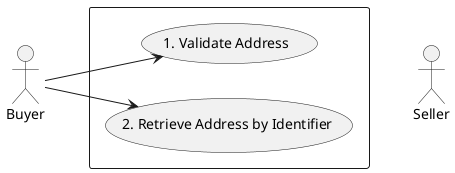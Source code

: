 @startuml

actor Seller

left to right direction
actor Buyer

rectangle {

Seller -[hidden]up-> (2. Retrieve Address by Identifier)
Seller -[hidden]up-> (1. Validate Address)

Buyer --> (1. Validate Address)
Buyer --> (2. Retrieve Address by Identifier)
}

@enduml